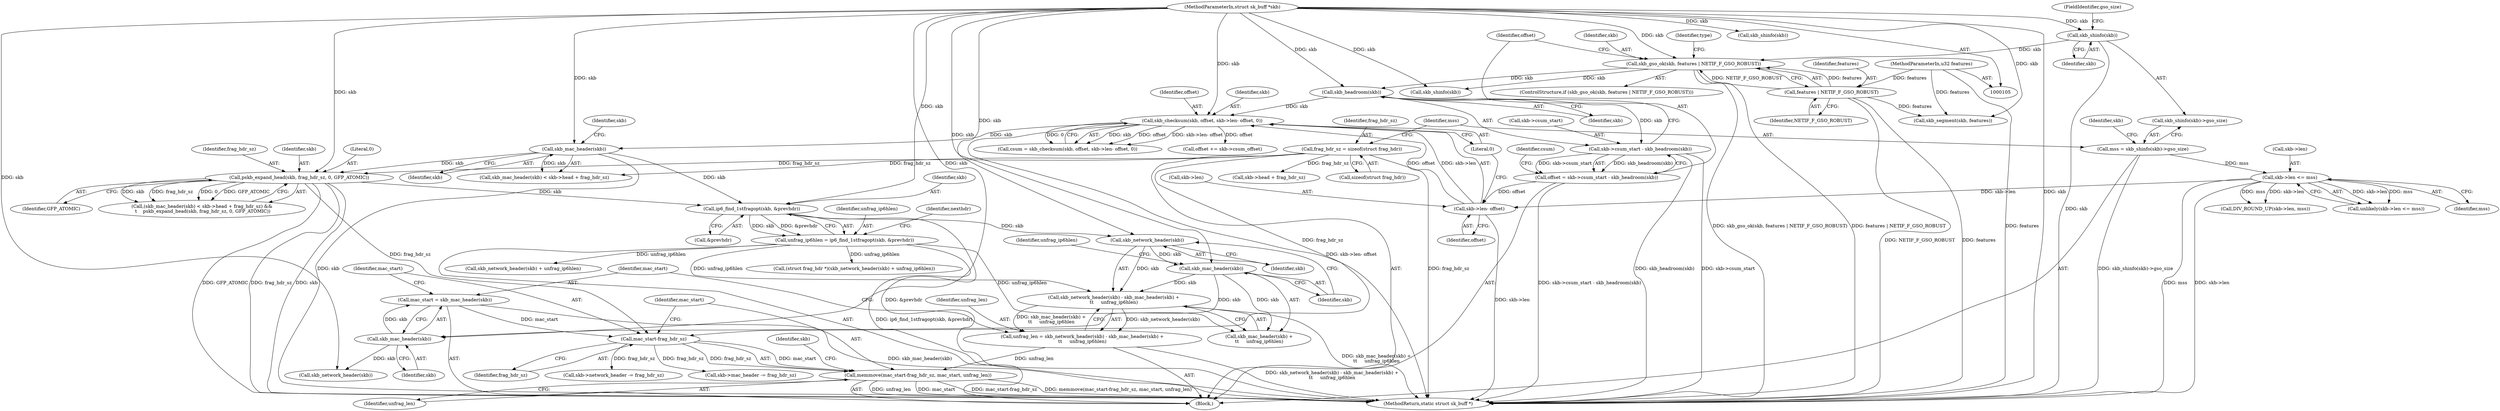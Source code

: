 digraph "0_linux_a9cf73ea7ff78f52662c8658d93c226effbbedde@API" {
"1000268" [label="(Call,memmove(mac_start-frag_hdr_sz, mac_start, unfrag_len))"];
"1000269" [label="(Call,mac_start-frag_hdr_sz)"];
"1000264" [label="(Call,mac_start = skb_mac_header(skb))"];
"1000266" [label="(Call,skb_mac_header(skb))"];
"1000261" [label="(Call,skb_mac_header(skb))"];
"1000258" [label="(Call,skb_network_header(skb))"];
"1000243" [label="(Call,ip6_find_1stfragopt(skb, &prevhdr))"];
"1000235" [label="(Call,pskb_expand_head(skb, frag_hdr_sz, 0, GFP_ATOMIC))"];
"1000228" [label="(Call,skb_mac_header(skb))"];
"1000195" [label="(Call,skb_checksum(skb, offset, skb->len- offset, 0))"];
"1000191" [label="(Call,skb_headroom(skb))"];
"1000144" [label="(Call,skb_gso_ok(skb, features | NETIF_F_GSO_ROBUST))"];
"1000132" [label="(Call,skb_shinfo(skb))"];
"1000106" [label="(MethodParameterIn,struct sk_buff *skb)"];
"1000146" [label="(Call,features | NETIF_F_GSO_ROBUST)"];
"1000107" [label="(MethodParameterIn,u32 features)"];
"1000198" [label="(Call,skb->len- offset)"];
"1000137" [label="(Call,skb->len <= mss)"];
"1000129" [label="(Call,mss = skb_shinfo(skb)->gso_size)"];
"1000185" [label="(Call,offset = skb->csum_start - skb_headroom(skb))"];
"1000187" [label="(Call,skb->csum_start - skb_headroom(skb))"];
"1000123" [label="(Call,frag_hdr_sz = sizeof(struct frag_hdr))"];
"1000255" [label="(Call,unfrag_len = skb_network_header(skb) - skb_mac_header(skb) +\n\t\t     unfrag_ip6hlen)"];
"1000257" [label="(Call,skb_network_header(skb) - skb_mac_header(skb) +\n\t\t     unfrag_ip6hlen)"];
"1000241" [label="(Call,unfrag_ip6hlen = ip6_find_1stfragopt(skb, &prevhdr))"];
"1000146" [label="(Call,features | NETIF_F_GSO_ROBUST)"];
"1000145" [label="(Identifier,skb)"];
"1000242" [label="(Identifier,unfrag_ip6hlen)"];
"1000193" [label="(Call,csum = skb_checksum(skb, offset, skb->len- offset, 0))"];
"1000186" [label="(Identifier,offset)"];
"1000265" [label="(Identifier,mac_start)"];
"1000258" [label="(Call,skb_network_header(skb))"];
"1000271" [label="(Identifier,frag_hdr_sz)"];
"1000134" [label="(FieldIdentifier,gso_size)"];
"1000194" [label="(Identifier,csum)"];
"1000255" [label="(Call,unfrag_len = skb_network_header(skb) - skb_mac_header(skb) +\n\t\t     unfrag_ip6hlen)"];
"1000276" [label="(Identifier,skb)"];
"1000263" [label="(Identifier,unfrag_ip6hlen)"];
"1000188" [label="(Call,skb->csum_start)"];
"1000279" [label="(Call,skb->network_header -= frag_hdr_sz)"];
"1000260" [label="(Call,skb_mac_header(skb) +\n\t\t     unfrag_ip6hlen)"];
"1000202" [label="(Identifier,offset)"];
"1000154" [label="(Call,skb_shinfo(skb))"];
"1000133" [label="(Identifier,skb)"];
"1000139" [label="(Identifier,skb)"];
"1000256" [label="(Identifier,unfrag_len)"];
"1000130" [label="(Identifier,mss)"];
"1000192" [label="(Identifier,skb)"];
"1000286" [label="(Call,(struct frag_hdr *)(skb_network_header(skb) + unfrag_ip6hlen))"];
"1000237" [label="(Identifier,frag_hdr_sz)"];
"1000245" [label="(Call,&prevhdr)"];
"1000269" [label="(Call,mac_start-frag_hdr_sz)"];
"1000226" [label="(Call,(skb_mac_header(skb) < skb->head + frag_hdr_sz) &&\n \t    pskb_expand_head(skb, frag_hdr_sz, 0, GFP_ATOMIC))"];
"1000273" [label="(Identifier,unfrag_len)"];
"1000147" [label="(Identifier,features)"];
"1000261" [label="(Call,skb_mac_header(skb))"];
"1000230" [label="(Call,skb->head + frag_hdr_sz)"];
"1000312" [label="(MethodReturn,static struct sk_buff *)"];
"1000138" [label="(Call,skb->len)"];
"1000108" [label="(Block,)"];
"1000196" [label="(Identifier,skb)"];
"1000229" [label="(Identifier,skb)"];
"1000173" [label="(Call,skb_shinfo(skb))"];
"1000107" [label="(MethodParameterIn,u32 features)"];
"1000262" [label="(Identifier,skb)"];
"1000187" [label="(Call,skb->csum_start - skb_headroom(skb))"];
"1000270" [label="(Identifier,mac_start)"];
"1000123" [label="(Call,frag_hdr_sz = sizeof(struct frag_hdr))"];
"1000131" [label="(Call,skb_shinfo(skb)->gso_size)"];
"1000241" [label="(Call,unfrag_ip6hlen = ip6_find_1stfragopt(skb, &prevhdr))"];
"1000185" [label="(Call,offset = skb->csum_start - skb_headroom(skb))"];
"1000232" [label="(Identifier,skb)"];
"1000235" [label="(Call,pskb_expand_head(skb, frag_hdr_sz, 0, GFP_ATOMIC))"];
"1000257" [label="(Call,skb_network_header(skb) - skb_mac_header(skb) +\n\t\t     unfrag_ip6hlen)"];
"1000236" [label="(Identifier,skb)"];
"1000137" [label="(Call,skb->len <= mss)"];
"1000199" [label="(Call,skb->len)"];
"1000204" [label="(Call,offset += skb->csum_offset)"];
"1000144" [label="(Call,skb_gso_ok(skb, features | NETIF_F_GSO_ROBUST))"];
"1000124" [label="(Identifier,frag_hdr_sz)"];
"1000136" [label="(Call,unlikely(skb->len <= mss))"];
"1000143" [label="(ControlStructure,if (skb_gso_ok(skb, features | NETIF_F_GSO_ROBUST)))"];
"1000195" [label="(Call,skb_checksum(skb, offset, skb->len- offset, 0))"];
"1000106" [label="(MethodParameterIn,struct sk_buff *skb)"];
"1000267" [label="(Identifier,skb)"];
"1000274" [label="(Call,skb->mac_header -= frag_hdr_sz)"];
"1000238" [label="(Literal,0)"];
"1000191" [label="(Call,skb_headroom(skb))"];
"1000239" [label="(Identifier,GFP_ATOMIC)"];
"1000272" [label="(Identifier,mac_start)"];
"1000264" [label="(Call,mac_start = skb_mac_header(skb))"];
"1000141" [label="(Identifier,mss)"];
"1000129" [label="(Call,mss = skb_shinfo(skb)->gso_size)"];
"1000266" [label="(Call,skb_mac_header(skb))"];
"1000228" [label="(Call,skb_mac_header(skb))"];
"1000268" [label="(Call,memmove(mac_start-frag_hdr_sz, mac_start, unfrag_len))"];
"1000203" [label="(Literal,0)"];
"1000244" [label="(Identifier,skb)"];
"1000197" [label="(Identifier,offset)"];
"1000306" [label="(Call,skb_segment(skb, features))"];
"1000248" [label="(Identifier,nexthdr)"];
"1000176" [label="(Call,DIV_ROUND_UP(skb->len, mss))"];
"1000288" [label="(Call,skb_network_header(skb) + unfrag_ip6hlen)"];
"1000152" [label="(Identifier,type)"];
"1000243" [label="(Call,ip6_find_1stfragopt(skb, &prevhdr))"];
"1000148" [label="(Identifier,NETIF_F_GSO_ROBUST)"];
"1000198" [label="(Call,skb->len- offset)"];
"1000125" [label="(Call,sizeof(struct frag_hdr))"];
"1000132" [label="(Call,skb_shinfo(skb))"];
"1000289" [label="(Call,skb_network_header(skb))"];
"1000227" [label="(Call,skb_mac_header(skb) < skb->head + frag_hdr_sz)"];
"1000259" [label="(Identifier,skb)"];
"1000268" -> "1000108"  [label="AST: "];
"1000268" -> "1000273"  [label="CFG: "];
"1000269" -> "1000268"  [label="AST: "];
"1000272" -> "1000268"  [label="AST: "];
"1000273" -> "1000268"  [label="AST: "];
"1000276" -> "1000268"  [label="CFG: "];
"1000268" -> "1000312"  [label="DDG: mac_start-frag_hdr_sz"];
"1000268" -> "1000312"  [label="DDG: memmove(mac_start-frag_hdr_sz, mac_start, unfrag_len)"];
"1000268" -> "1000312"  [label="DDG: unfrag_len"];
"1000268" -> "1000312"  [label="DDG: mac_start"];
"1000269" -> "1000268"  [label="DDG: mac_start"];
"1000269" -> "1000268"  [label="DDG: frag_hdr_sz"];
"1000255" -> "1000268"  [label="DDG: unfrag_len"];
"1000269" -> "1000271"  [label="CFG: "];
"1000270" -> "1000269"  [label="AST: "];
"1000271" -> "1000269"  [label="AST: "];
"1000272" -> "1000269"  [label="CFG: "];
"1000264" -> "1000269"  [label="DDG: mac_start"];
"1000235" -> "1000269"  [label="DDG: frag_hdr_sz"];
"1000123" -> "1000269"  [label="DDG: frag_hdr_sz"];
"1000269" -> "1000274"  [label="DDG: frag_hdr_sz"];
"1000269" -> "1000279"  [label="DDG: frag_hdr_sz"];
"1000264" -> "1000108"  [label="AST: "];
"1000264" -> "1000266"  [label="CFG: "];
"1000265" -> "1000264"  [label="AST: "];
"1000266" -> "1000264"  [label="AST: "];
"1000270" -> "1000264"  [label="CFG: "];
"1000264" -> "1000312"  [label="DDG: skb_mac_header(skb)"];
"1000266" -> "1000264"  [label="DDG: skb"];
"1000266" -> "1000267"  [label="CFG: "];
"1000267" -> "1000266"  [label="AST: "];
"1000261" -> "1000266"  [label="DDG: skb"];
"1000106" -> "1000266"  [label="DDG: skb"];
"1000266" -> "1000289"  [label="DDG: skb"];
"1000261" -> "1000260"  [label="AST: "];
"1000261" -> "1000262"  [label="CFG: "];
"1000262" -> "1000261"  [label="AST: "];
"1000263" -> "1000261"  [label="CFG: "];
"1000261" -> "1000257"  [label="DDG: skb"];
"1000261" -> "1000260"  [label="DDG: skb"];
"1000258" -> "1000261"  [label="DDG: skb"];
"1000106" -> "1000261"  [label="DDG: skb"];
"1000258" -> "1000257"  [label="AST: "];
"1000258" -> "1000259"  [label="CFG: "];
"1000259" -> "1000258"  [label="AST: "];
"1000262" -> "1000258"  [label="CFG: "];
"1000258" -> "1000257"  [label="DDG: skb"];
"1000243" -> "1000258"  [label="DDG: skb"];
"1000106" -> "1000258"  [label="DDG: skb"];
"1000243" -> "1000241"  [label="AST: "];
"1000243" -> "1000245"  [label="CFG: "];
"1000244" -> "1000243"  [label="AST: "];
"1000245" -> "1000243"  [label="AST: "];
"1000241" -> "1000243"  [label="CFG: "];
"1000243" -> "1000312"  [label="DDG: &prevhdr"];
"1000243" -> "1000241"  [label="DDG: skb"];
"1000243" -> "1000241"  [label="DDG: &prevhdr"];
"1000235" -> "1000243"  [label="DDG: skb"];
"1000228" -> "1000243"  [label="DDG: skb"];
"1000106" -> "1000243"  [label="DDG: skb"];
"1000235" -> "1000226"  [label="AST: "];
"1000235" -> "1000239"  [label="CFG: "];
"1000236" -> "1000235"  [label="AST: "];
"1000237" -> "1000235"  [label="AST: "];
"1000238" -> "1000235"  [label="AST: "];
"1000239" -> "1000235"  [label="AST: "];
"1000226" -> "1000235"  [label="CFG: "];
"1000235" -> "1000312"  [label="DDG: frag_hdr_sz"];
"1000235" -> "1000312"  [label="DDG: skb"];
"1000235" -> "1000312"  [label="DDG: GFP_ATOMIC"];
"1000235" -> "1000226"  [label="DDG: skb"];
"1000235" -> "1000226"  [label="DDG: frag_hdr_sz"];
"1000235" -> "1000226"  [label="DDG: 0"];
"1000235" -> "1000226"  [label="DDG: GFP_ATOMIC"];
"1000228" -> "1000235"  [label="DDG: skb"];
"1000106" -> "1000235"  [label="DDG: skb"];
"1000123" -> "1000235"  [label="DDG: frag_hdr_sz"];
"1000228" -> "1000227"  [label="AST: "];
"1000228" -> "1000229"  [label="CFG: "];
"1000229" -> "1000228"  [label="AST: "];
"1000232" -> "1000228"  [label="CFG: "];
"1000228" -> "1000312"  [label="DDG: skb"];
"1000228" -> "1000227"  [label="DDG: skb"];
"1000195" -> "1000228"  [label="DDG: skb"];
"1000106" -> "1000228"  [label="DDG: skb"];
"1000195" -> "1000193"  [label="AST: "];
"1000195" -> "1000203"  [label="CFG: "];
"1000196" -> "1000195"  [label="AST: "];
"1000197" -> "1000195"  [label="AST: "];
"1000198" -> "1000195"  [label="AST: "];
"1000203" -> "1000195"  [label="AST: "];
"1000193" -> "1000195"  [label="CFG: "];
"1000195" -> "1000312"  [label="DDG: skb->len- offset"];
"1000195" -> "1000193"  [label="DDG: skb"];
"1000195" -> "1000193"  [label="DDG: offset"];
"1000195" -> "1000193"  [label="DDG: skb->len- offset"];
"1000195" -> "1000193"  [label="DDG: 0"];
"1000191" -> "1000195"  [label="DDG: skb"];
"1000106" -> "1000195"  [label="DDG: skb"];
"1000198" -> "1000195"  [label="DDG: offset"];
"1000198" -> "1000195"  [label="DDG: skb->len"];
"1000195" -> "1000204"  [label="DDG: offset"];
"1000191" -> "1000187"  [label="AST: "];
"1000191" -> "1000192"  [label="CFG: "];
"1000192" -> "1000191"  [label="AST: "];
"1000187" -> "1000191"  [label="CFG: "];
"1000191" -> "1000187"  [label="DDG: skb"];
"1000144" -> "1000191"  [label="DDG: skb"];
"1000106" -> "1000191"  [label="DDG: skb"];
"1000144" -> "1000143"  [label="AST: "];
"1000144" -> "1000146"  [label="CFG: "];
"1000145" -> "1000144"  [label="AST: "];
"1000146" -> "1000144"  [label="AST: "];
"1000152" -> "1000144"  [label="CFG: "];
"1000186" -> "1000144"  [label="CFG: "];
"1000144" -> "1000312"  [label="DDG: skb_gso_ok(skb, features | NETIF_F_GSO_ROBUST)"];
"1000144" -> "1000312"  [label="DDG: features | NETIF_F_GSO_ROBUST"];
"1000132" -> "1000144"  [label="DDG: skb"];
"1000106" -> "1000144"  [label="DDG: skb"];
"1000146" -> "1000144"  [label="DDG: features"];
"1000146" -> "1000144"  [label="DDG: NETIF_F_GSO_ROBUST"];
"1000144" -> "1000154"  [label="DDG: skb"];
"1000132" -> "1000131"  [label="AST: "];
"1000132" -> "1000133"  [label="CFG: "];
"1000133" -> "1000132"  [label="AST: "];
"1000134" -> "1000132"  [label="CFG: "];
"1000132" -> "1000312"  [label="DDG: skb"];
"1000106" -> "1000132"  [label="DDG: skb"];
"1000106" -> "1000105"  [label="AST: "];
"1000106" -> "1000312"  [label="DDG: skb"];
"1000106" -> "1000154"  [label="DDG: skb"];
"1000106" -> "1000173"  [label="DDG: skb"];
"1000106" -> "1000289"  [label="DDG: skb"];
"1000106" -> "1000306"  [label="DDG: skb"];
"1000146" -> "1000148"  [label="CFG: "];
"1000147" -> "1000146"  [label="AST: "];
"1000148" -> "1000146"  [label="AST: "];
"1000146" -> "1000312"  [label="DDG: NETIF_F_GSO_ROBUST"];
"1000146" -> "1000312"  [label="DDG: features"];
"1000107" -> "1000146"  [label="DDG: features"];
"1000146" -> "1000306"  [label="DDG: features"];
"1000107" -> "1000105"  [label="AST: "];
"1000107" -> "1000312"  [label="DDG: features"];
"1000107" -> "1000306"  [label="DDG: features"];
"1000198" -> "1000202"  [label="CFG: "];
"1000199" -> "1000198"  [label="AST: "];
"1000202" -> "1000198"  [label="AST: "];
"1000203" -> "1000198"  [label="CFG: "];
"1000198" -> "1000312"  [label="DDG: skb->len"];
"1000137" -> "1000198"  [label="DDG: skb->len"];
"1000185" -> "1000198"  [label="DDG: offset"];
"1000137" -> "1000136"  [label="AST: "];
"1000137" -> "1000141"  [label="CFG: "];
"1000138" -> "1000137"  [label="AST: "];
"1000141" -> "1000137"  [label="AST: "];
"1000136" -> "1000137"  [label="CFG: "];
"1000137" -> "1000312"  [label="DDG: mss"];
"1000137" -> "1000312"  [label="DDG: skb->len"];
"1000137" -> "1000136"  [label="DDG: skb->len"];
"1000137" -> "1000136"  [label="DDG: mss"];
"1000129" -> "1000137"  [label="DDG: mss"];
"1000137" -> "1000176"  [label="DDG: skb->len"];
"1000137" -> "1000176"  [label="DDG: mss"];
"1000129" -> "1000108"  [label="AST: "];
"1000129" -> "1000131"  [label="CFG: "];
"1000130" -> "1000129"  [label="AST: "];
"1000131" -> "1000129"  [label="AST: "];
"1000139" -> "1000129"  [label="CFG: "];
"1000129" -> "1000312"  [label="DDG: skb_shinfo(skb)->gso_size"];
"1000185" -> "1000108"  [label="AST: "];
"1000185" -> "1000187"  [label="CFG: "];
"1000186" -> "1000185"  [label="AST: "];
"1000187" -> "1000185"  [label="AST: "];
"1000194" -> "1000185"  [label="CFG: "];
"1000185" -> "1000312"  [label="DDG: skb->csum_start - skb_headroom(skb)"];
"1000187" -> "1000185"  [label="DDG: skb->csum_start"];
"1000187" -> "1000185"  [label="DDG: skb_headroom(skb)"];
"1000188" -> "1000187"  [label="AST: "];
"1000187" -> "1000312"  [label="DDG: skb->csum_start"];
"1000187" -> "1000312"  [label="DDG: skb_headroom(skb)"];
"1000123" -> "1000108"  [label="AST: "];
"1000123" -> "1000125"  [label="CFG: "];
"1000124" -> "1000123"  [label="AST: "];
"1000125" -> "1000123"  [label="AST: "];
"1000130" -> "1000123"  [label="CFG: "];
"1000123" -> "1000312"  [label="DDG: frag_hdr_sz"];
"1000123" -> "1000227"  [label="DDG: frag_hdr_sz"];
"1000123" -> "1000230"  [label="DDG: frag_hdr_sz"];
"1000255" -> "1000108"  [label="AST: "];
"1000255" -> "1000257"  [label="CFG: "];
"1000256" -> "1000255"  [label="AST: "];
"1000257" -> "1000255"  [label="AST: "];
"1000265" -> "1000255"  [label="CFG: "];
"1000255" -> "1000312"  [label="DDG: skb_network_header(skb) - skb_mac_header(skb) +\n\t\t     unfrag_ip6hlen"];
"1000257" -> "1000255"  [label="DDG: skb_network_header(skb)"];
"1000257" -> "1000255"  [label="DDG: skb_mac_header(skb) +\n\t\t     unfrag_ip6hlen"];
"1000257" -> "1000260"  [label="CFG: "];
"1000260" -> "1000257"  [label="AST: "];
"1000257" -> "1000312"  [label="DDG: skb_mac_header(skb) +\n\t\t     unfrag_ip6hlen"];
"1000241" -> "1000257"  [label="DDG: unfrag_ip6hlen"];
"1000241" -> "1000108"  [label="AST: "];
"1000242" -> "1000241"  [label="AST: "];
"1000248" -> "1000241"  [label="CFG: "];
"1000241" -> "1000312"  [label="DDG: ip6_find_1stfragopt(skb, &prevhdr)"];
"1000241" -> "1000260"  [label="DDG: unfrag_ip6hlen"];
"1000241" -> "1000286"  [label="DDG: unfrag_ip6hlen"];
"1000241" -> "1000288"  [label="DDG: unfrag_ip6hlen"];
}

